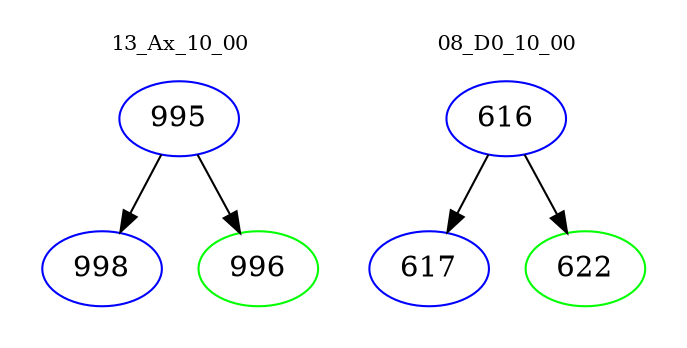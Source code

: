 digraph{
subgraph cluster_0 {
color = white
label = "13_Ax_10_00";
fontsize=10;
T0_995 [label="995", color="blue"]
T0_995 -> T0_998 [color="black"]
T0_998 [label="998", color="blue"]
T0_995 -> T0_996 [color="black"]
T0_996 [label="996", color="green"]
}
subgraph cluster_1 {
color = white
label = "08_D0_10_00";
fontsize=10;
T1_616 [label="616", color="blue"]
T1_616 -> T1_617 [color="black"]
T1_617 [label="617", color="blue"]
T1_616 -> T1_622 [color="black"]
T1_622 [label="622", color="green"]
}
}
